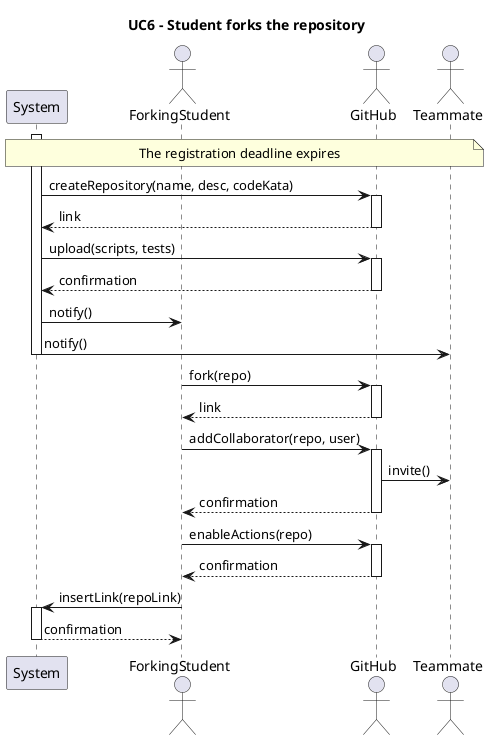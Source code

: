 @startuml UC6
title UC6 - Student forks the repository

participant System
actor ForkingStudent
actor GitHub
actor Teammate

activate System
note across: The registration deadline expires

System -> GitHub ++: createRepository(name, desc, codeKata)
GitHub --> System --: link

System -> GitHub ++: upload(scripts, tests)
GitHub --> System --: confirmation

System -> ForkingStudent : notify()
System -> Teammate : notify()

deactivate System

ForkingStudent -> GitHub ++ : fork(repo)
GitHub --> ForkingStudent --: link

ForkingStudent -> GitHub ++ : addCollaborator(repo, user)
GitHub -> Teammate: invite()
GitHub --> ForkingStudent -- : confirmation


ForkingStudent -> GitHub ++: enableActions(repo)
GitHub --> ForkingStudent --: confirmation

ForkingStudent -> System ++: insertLink(repoLink)
System --> ForkingStudent --: confirmation

@enduml